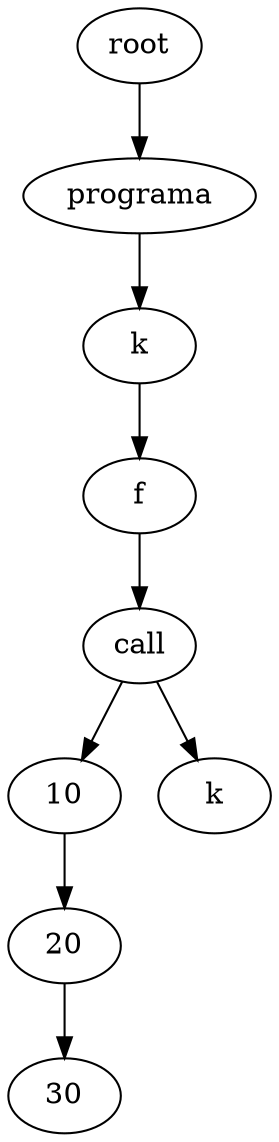 digraph G {  
node_0xf429e0 [label="k"]
node_0xf42b20 [label="10"]
node_0xf42be0 [label="20"]
node_0xf42ca0 [label="30"]
node_0xf42be0 -> node_0xf42ca0
node_0xf42b20 -> node_0xf42be0
node_0xf42d20 [label="k"]
node_0xf42ce0 [label="call"]
node_0xf42ce0 -> node_0xf42d20
node_0xf42ce0 -> node_0xf42b20
node_0xf42da0 [label="f"]
node_0xf42da0 -> node_0xf42ce0
node_0xf429e0 -> node_0xf42da0
node_0xf3b270 [label="programa"]
node_0xf3b270 -> node_0xf429e0
root -> node_0xf3b270
root [label="root"]
}
